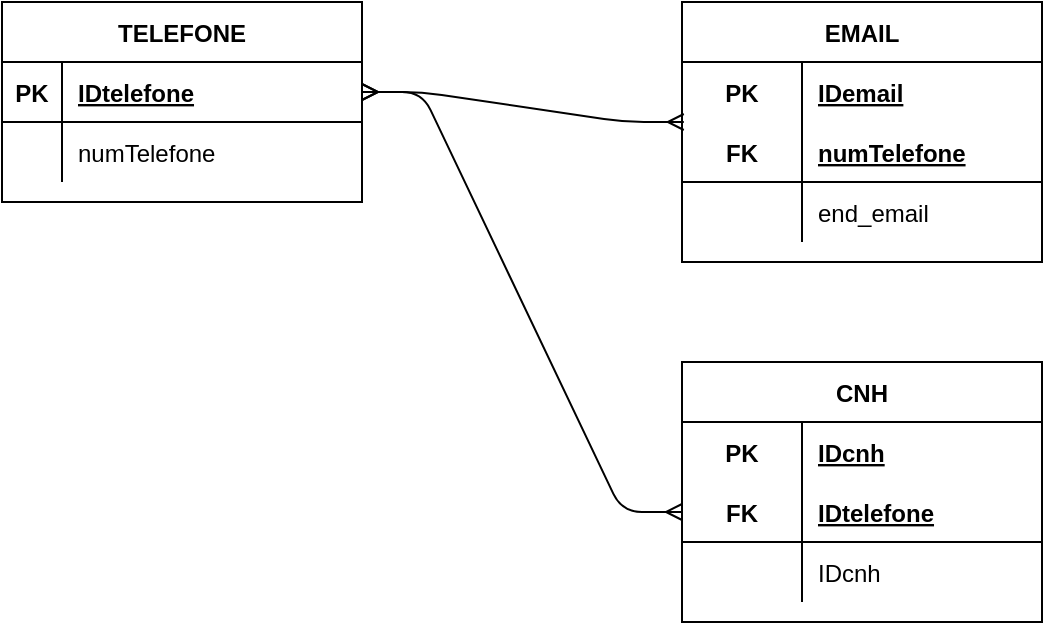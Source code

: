<mxfile version="14.6.13" type="device"><diagram id="pwuct5aepJq7tqmN6a5x" name="telefone logico"><mxGraphModel dx="569" dy="329" grid="1" gridSize="10" guides="1" tooltips="1" connect="1" arrows="1" fold="1" page="1" pageScale="1" pageWidth="827" pageHeight="1169" math="0" shadow="0"><root><mxCell id="0"/><mxCell id="1" parent="0"/><mxCell id="SRMazlYGBj1kOLZLLIvC-3" value="TELEFONE" style="shape=table;startSize=30;container=1;collapsible=1;childLayout=tableLayout;fixedRows=1;rowLines=0;fontStyle=1;align=center;resizeLast=1;" parent="1" vertex="1"><mxGeometry x="20" y="10" width="180" height="100" as="geometry"/></mxCell><mxCell id="SRMazlYGBj1kOLZLLIvC-4" value="" style="shape=partialRectangle;collapsible=0;dropTarget=0;pointerEvents=0;fillColor=none;top=0;left=0;bottom=1;right=0;points=[[0,0.5],[1,0.5]];portConstraint=eastwest;" parent="SRMazlYGBj1kOLZLLIvC-3" vertex="1"><mxGeometry y="30" width="180" height="30" as="geometry"/></mxCell><mxCell id="SRMazlYGBj1kOLZLLIvC-5" value="PK" style="shape=partialRectangle;connectable=0;fillColor=none;top=0;left=0;bottom=0;right=0;fontStyle=1;overflow=hidden;" parent="SRMazlYGBj1kOLZLLIvC-4" vertex="1"><mxGeometry width="30" height="30" as="geometry"/></mxCell><mxCell id="SRMazlYGBj1kOLZLLIvC-6" value="IDtelefone" style="shape=partialRectangle;connectable=0;fillColor=none;top=0;left=0;bottom=0;right=0;align=left;spacingLeft=6;fontStyle=5;overflow=hidden;" parent="SRMazlYGBj1kOLZLLIvC-4" vertex="1"><mxGeometry x="30" width="150" height="30" as="geometry"/></mxCell><mxCell id="SRMazlYGBj1kOLZLLIvC-7" value="" style="shape=partialRectangle;collapsible=0;dropTarget=0;pointerEvents=0;fillColor=none;top=0;left=0;bottom=0;right=0;points=[[0,0.5],[1,0.5]];portConstraint=eastwest;" parent="SRMazlYGBj1kOLZLLIvC-3" vertex="1"><mxGeometry y="60" width="180" height="30" as="geometry"/></mxCell><mxCell id="SRMazlYGBj1kOLZLLIvC-8" value="" style="shape=partialRectangle;connectable=0;fillColor=none;top=0;left=0;bottom=0;right=0;editable=1;overflow=hidden;" parent="SRMazlYGBj1kOLZLLIvC-7" vertex="1"><mxGeometry width="30" height="30" as="geometry"/></mxCell><mxCell id="SRMazlYGBj1kOLZLLIvC-9" value="numTelefone" style="shape=partialRectangle;connectable=0;fillColor=none;top=0;left=0;bottom=0;right=0;align=left;spacingLeft=6;overflow=hidden;" parent="SRMazlYGBj1kOLZLLIvC-7" vertex="1"><mxGeometry x="30" width="150" height="30" as="geometry"/></mxCell><mxCell id="SRMazlYGBj1kOLZLLIvC-16" value="EMAIL" style="shape=table;startSize=30;container=1;collapsible=1;childLayout=tableLayout;fixedRows=1;rowLines=0;fontStyle=1;align=center;resizeLast=1;" parent="1" vertex="1"><mxGeometry x="360" y="10" width="180" height="130" as="geometry"/></mxCell><mxCell id="SRMazlYGBj1kOLZLLIvC-17" value="" style="shape=partialRectangle;collapsible=0;dropTarget=0;pointerEvents=0;fillColor=none;top=0;left=0;bottom=0;right=0;points=[[0,0.5],[1,0.5]];portConstraint=eastwest;" parent="SRMazlYGBj1kOLZLLIvC-16" vertex="1"><mxGeometry y="30" width="180" height="30" as="geometry"/></mxCell><mxCell id="SRMazlYGBj1kOLZLLIvC-18" value="PK" style="shape=partialRectangle;connectable=0;fillColor=none;top=0;left=0;bottom=0;right=0;fontStyle=1;overflow=hidden;" parent="SRMazlYGBj1kOLZLLIvC-17" vertex="1"><mxGeometry width="60" height="30" as="geometry"/></mxCell><mxCell id="SRMazlYGBj1kOLZLLIvC-19" value="IDemail" style="shape=partialRectangle;connectable=0;fillColor=none;top=0;left=0;bottom=0;right=0;align=left;spacingLeft=6;fontStyle=5;overflow=hidden;" parent="SRMazlYGBj1kOLZLLIvC-17" vertex="1"><mxGeometry x="60" width="120" height="30" as="geometry"/></mxCell><mxCell id="SRMazlYGBj1kOLZLLIvC-20" value="" style="shape=partialRectangle;collapsible=0;dropTarget=0;pointerEvents=0;fillColor=none;top=0;left=0;bottom=1;right=0;points=[[0,0.5],[1,0.5]];portConstraint=eastwest;" parent="SRMazlYGBj1kOLZLLIvC-16" vertex="1"><mxGeometry y="60" width="180" height="30" as="geometry"/></mxCell><mxCell id="SRMazlYGBj1kOLZLLIvC-21" value="FK" style="shape=partialRectangle;connectable=0;fillColor=none;top=0;left=0;bottom=0;right=0;fontStyle=1;overflow=hidden;" parent="SRMazlYGBj1kOLZLLIvC-20" vertex="1"><mxGeometry width="60" height="30" as="geometry"/></mxCell><mxCell id="SRMazlYGBj1kOLZLLIvC-22" value="numTelefone" style="shape=partialRectangle;connectable=0;fillColor=none;top=0;left=0;bottom=0;right=0;align=left;spacingLeft=6;fontStyle=5;overflow=hidden;" parent="SRMazlYGBj1kOLZLLIvC-20" vertex="1"><mxGeometry x="60" width="120" height="30" as="geometry"/></mxCell><mxCell id="SRMazlYGBj1kOLZLLIvC-23" value="" style="shape=partialRectangle;collapsible=0;dropTarget=0;pointerEvents=0;fillColor=none;top=0;left=0;bottom=0;right=0;points=[[0,0.5],[1,0.5]];portConstraint=eastwest;" parent="SRMazlYGBj1kOLZLLIvC-16" vertex="1"><mxGeometry y="90" width="180" height="30" as="geometry"/></mxCell><mxCell id="SRMazlYGBj1kOLZLLIvC-24" value="" style="shape=partialRectangle;connectable=0;fillColor=none;top=0;left=0;bottom=0;right=0;editable=1;overflow=hidden;" parent="SRMazlYGBj1kOLZLLIvC-23" vertex="1"><mxGeometry width="60" height="30" as="geometry"/></mxCell><mxCell id="SRMazlYGBj1kOLZLLIvC-25" value="end_email" style="shape=partialRectangle;connectable=0;fillColor=none;top=0;left=0;bottom=0;right=0;align=left;spacingLeft=6;overflow=hidden;" parent="SRMazlYGBj1kOLZLLIvC-23" vertex="1"><mxGeometry x="60" width="120" height="30" as="geometry"/></mxCell><mxCell id="SRMazlYGBj1kOLZLLIvC-29" value="CNH" style="shape=table;startSize=30;container=1;collapsible=1;childLayout=tableLayout;fixedRows=1;rowLines=0;fontStyle=1;align=center;resizeLast=1;" parent="1" vertex="1"><mxGeometry x="360" y="190" width="180" height="130" as="geometry"/></mxCell><mxCell id="SRMazlYGBj1kOLZLLIvC-30" value="" style="shape=partialRectangle;collapsible=0;dropTarget=0;pointerEvents=0;fillColor=none;top=0;left=0;bottom=0;right=0;points=[[0,0.5],[1,0.5]];portConstraint=eastwest;" parent="SRMazlYGBj1kOLZLLIvC-29" vertex="1"><mxGeometry y="30" width="180" height="30" as="geometry"/></mxCell><mxCell id="SRMazlYGBj1kOLZLLIvC-31" value="PK" style="shape=partialRectangle;connectable=0;fillColor=none;top=0;left=0;bottom=0;right=0;fontStyle=1;overflow=hidden;" parent="SRMazlYGBj1kOLZLLIvC-30" vertex="1"><mxGeometry width="60" height="30" as="geometry"/></mxCell><mxCell id="SRMazlYGBj1kOLZLLIvC-32" value="IDcnh" style="shape=partialRectangle;connectable=0;fillColor=none;top=0;left=0;bottom=0;right=0;align=left;spacingLeft=6;fontStyle=5;overflow=hidden;" parent="SRMazlYGBj1kOLZLLIvC-30" vertex="1"><mxGeometry x="60" width="120" height="30" as="geometry"/></mxCell><mxCell id="SRMazlYGBj1kOLZLLIvC-33" value="" style="shape=partialRectangle;collapsible=0;dropTarget=0;pointerEvents=0;fillColor=none;top=0;left=0;bottom=1;right=0;points=[[0,0.5],[1,0.5]];portConstraint=eastwest;" parent="SRMazlYGBj1kOLZLLIvC-29" vertex="1"><mxGeometry y="60" width="180" height="30" as="geometry"/></mxCell><mxCell id="SRMazlYGBj1kOLZLLIvC-34" value="FK" style="shape=partialRectangle;connectable=0;fillColor=none;top=0;left=0;bottom=0;right=0;fontStyle=1;overflow=hidden;" parent="SRMazlYGBj1kOLZLLIvC-33" vertex="1"><mxGeometry width="60" height="30" as="geometry"/></mxCell><mxCell id="SRMazlYGBj1kOLZLLIvC-35" value="IDtelefone" style="shape=partialRectangle;connectable=0;fillColor=none;top=0;left=0;bottom=0;right=0;align=left;spacingLeft=6;fontStyle=5;overflow=hidden;" parent="SRMazlYGBj1kOLZLLIvC-33" vertex="1"><mxGeometry x="60" width="120" height="30" as="geometry"/></mxCell><mxCell id="SRMazlYGBj1kOLZLLIvC-36" value="" style="shape=partialRectangle;collapsible=0;dropTarget=0;pointerEvents=0;fillColor=none;top=0;left=0;bottom=0;right=0;points=[[0,0.5],[1,0.5]];portConstraint=eastwest;" parent="SRMazlYGBj1kOLZLLIvC-29" vertex="1"><mxGeometry y="90" width="180" height="30" as="geometry"/></mxCell><mxCell id="SRMazlYGBj1kOLZLLIvC-37" value="" style="shape=partialRectangle;connectable=0;fillColor=none;top=0;left=0;bottom=0;right=0;editable=1;overflow=hidden;" parent="SRMazlYGBj1kOLZLLIvC-36" vertex="1"><mxGeometry width="60" height="30" as="geometry"/></mxCell><mxCell id="SRMazlYGBj1kOLZLLIvC-38" value="IDcnh" style="shape=partialRectangle;connectable=0;fillColor=none;top=0;left=0;bottom=0;right=0;align=left;spacingLeft=6;overflow=hidden;" parent="SRMazlYGBj1kOLZLLIvC-36" vertex="1"><mxGeometry x="60" width="120" height="30" as="geometry"/></mxCell><mxCell id="SRMazlYGBj1kOLZLLIvC-42" value="" style="edgeStyle=entityRelationEdgeStyle;fontSize=12;html=1;endArrow=ERmany;startArrow=ERmany;exitX=1;exitY=0.5;exitDx=0;exitDy=0;entryX=0.005;entryY=0;entryDx=0;entryDy=0;entryPerimeter=0;" parent="1" source="SRMazlYGBj1kOLZLLIvC-4" target="SRMazlYGBj1kOLZLLIvC-20" edge="1"><mxGeometry width="100" height="100" relative="1" as="geometry"><mxPoint x="240" y="150" as="sourcePoint"/><mxPoint x="340" y="50" as="targetPoint"/></mxGeometry></mxCell><mxCell id="ryAwC35Ssb4ocAa2p9c8-1" value="" style="edgeStyle=entityRelationEdgeStyle;fontSize=12;html=1;endArrow=ERmany;startArrow=ERmany;entryX=0;entryY=0.5;entryDx=0;entryDy=0;exitX=1;exitY=0.5;exitDx=0;exitDy=0;" edge="1" parent="1" source="SRMazlYGBj1kOLZLLIvC-4" target="SRMazlYGBj1kOLZLLIvC-33"><mxGeometry width="100" height="100" relative="1" as="geometry"><mxPoint x="220" y="300" as="sourcePoint"/><mxPoint x="320" y="200" as="targetPoint"/></mxGeometry></mxCell></root></mxGraphModel></diagram></mxfile>